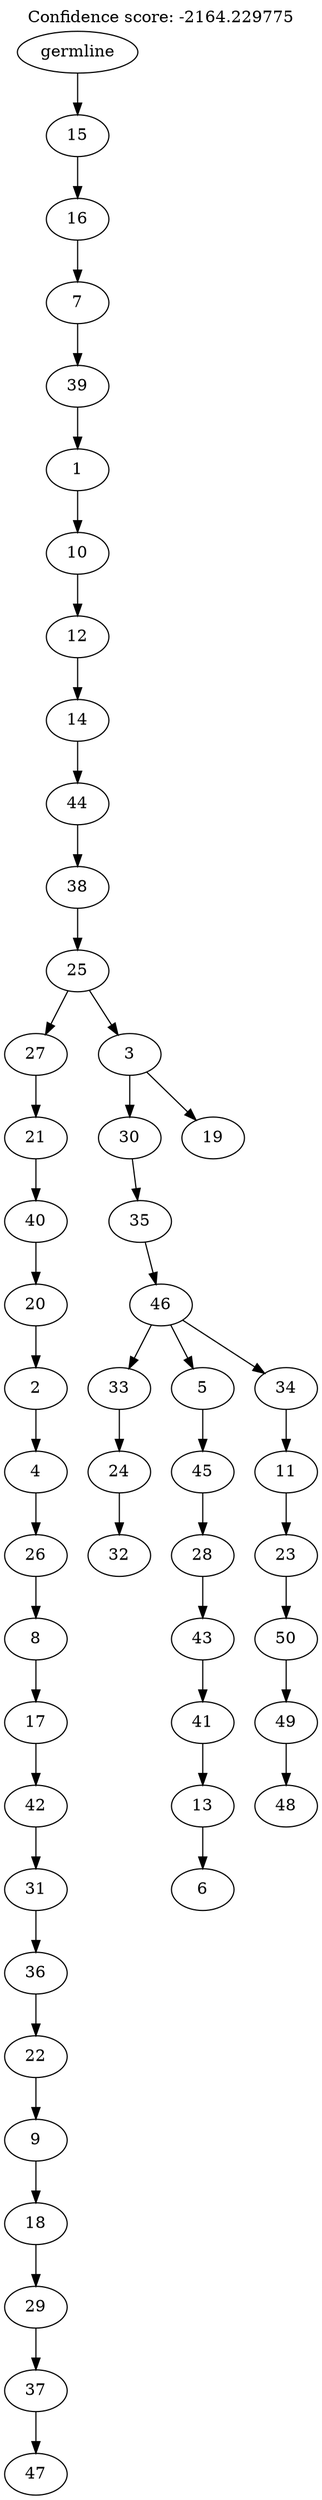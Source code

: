digraph g {
	"49" -> "50";
	"50" [label="47"];
	"48" -> "49";
	"49" [label="37"];
	"47" -> "48";
	"48" [label="29"];
	"46" -> "47";
	"47" [label="18"];
	"45" -> "46";
	"46" [label="9"];
	"44" -> "45";
	"45" [label="22"];
	"43" -> "44";
	"44" [label="36"];
	"42" -> "43";
	"43" [label="31"];
	"41" -> "42";
	"42" [label="42"];
	"40" -> "41";
	"41" [label="17"];
	"39" -> "40";
	"40" [label="8"];
	"38" -> "39";
	"39" [label="26"];
	"37" -> "38";
	"38" [label="4"];
	"36" -> "37";
	"37" [label="2"];
	"35" -> "36";
	"36" [label="20"];
	"34" -> "35";
	"35" [label="40"];
	"33" -> "34";
	"34" [label="21"];
	"30" -> "31";
	"31" [label="32"];
	"29" -> "30";
	"30" [label="24"];
	"27" -> "28";
	"28" [label="6"];
	"26" -> "27";
	"27" [label="13"];
	"25" -> "26";
	"26" [label="41"];
	"24" -> "25";
	"25" [label="43"];
	"23" -> "24";
	"24" [label="28"];
	"22" -> "23";
	"23" [label="45"];
	"20" -> "21";
	"21" [label="48"];
	"19" -> "20";
	"20" [label="49"];
	"18" -> "19";
	"19" [label="50"];
	"17" -> "18";
	"18" [label="23"];
	"16" -> "17";
	"17" [label="11"];
	"15" -> "16";
	"16" [label="34"];
	"15" -> "22";
	"22" [label="5"];
	"15" -> "29";
	"29" [label="33"];
	"14" -> "15";
	"15" [label="46"];
	"13" -> "14";
	"14" [label="35"];
	"12" -> "13";
	"13" [label="30"];
	"12" -> "32";
	"32" [label="19"];
	"11" -> "12";
	"12" [label="3"];
	"11" -> "33";
	"33" [label="27"];
	"10" -> "11";
	"11" [label="25"];
	"9" -> "10";
	"10" [label="38"];
	"8" -> "9";
	"9" [label="44"];
	"7" -> "8";
	"8" [label="14"];
	"6" -> "7";
	"7" [label="12"];
	"5" -> "6";
	"6" [label="10"];
	"4" -> "5";
	"5" [label="1"];
	"3" -> "4";
	"4" [label="39"];
	"2" -> "3";
	"3" [label="7"];
	"1" -> "2";
	"2" [label="16"];
	"0" -> "1";
	"1" [label="15"];
	"0" [label="germline"];
	labelloc="t";
	label="Confidence score: -2164.229775";
}
